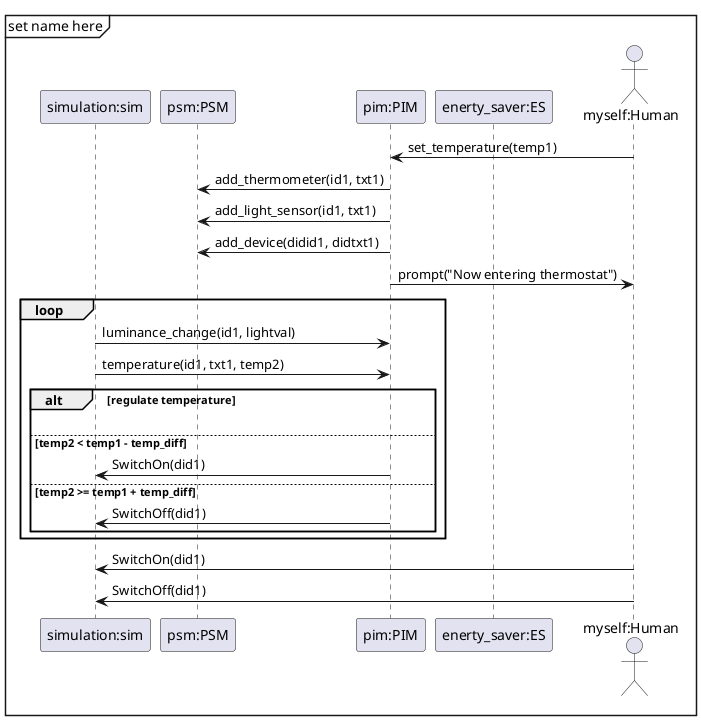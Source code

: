 @startuml sequense diagram
mainframe set name here

participant "simulation:sim" as sim
participant "psm:PSM" as psm
participant "pim:PIM" as pim
participant "enerty_saver:ES" as es
actor "myself:Human" as human

pim <- human : set_temperature(temp1)
psm <- pim: add_thermometer(id1, txt1)
psm <- pim: add_light_sensor(id1, txt1)
psm <- pim: add_device(didid1, didtxt1)
pim -> human : prompt("Now entering thermostat")

loop
    sim -> pim: luminance_change(id1, lightval)
    sim -> pim: temperature(id1, txt1, temp2)

    alt regulate temperature
        |||
        else temp2 < temp1 - temp_diff
            pim -> sim: SwitchOn(did1)
        else temp2 >= temp1 + temp_diff
            pim -> sim: SwitchOff(did1)
    end

end

sim <- human: SwitchOn(did1)
sim <- human: SwitchOff(did1)

@enduml
